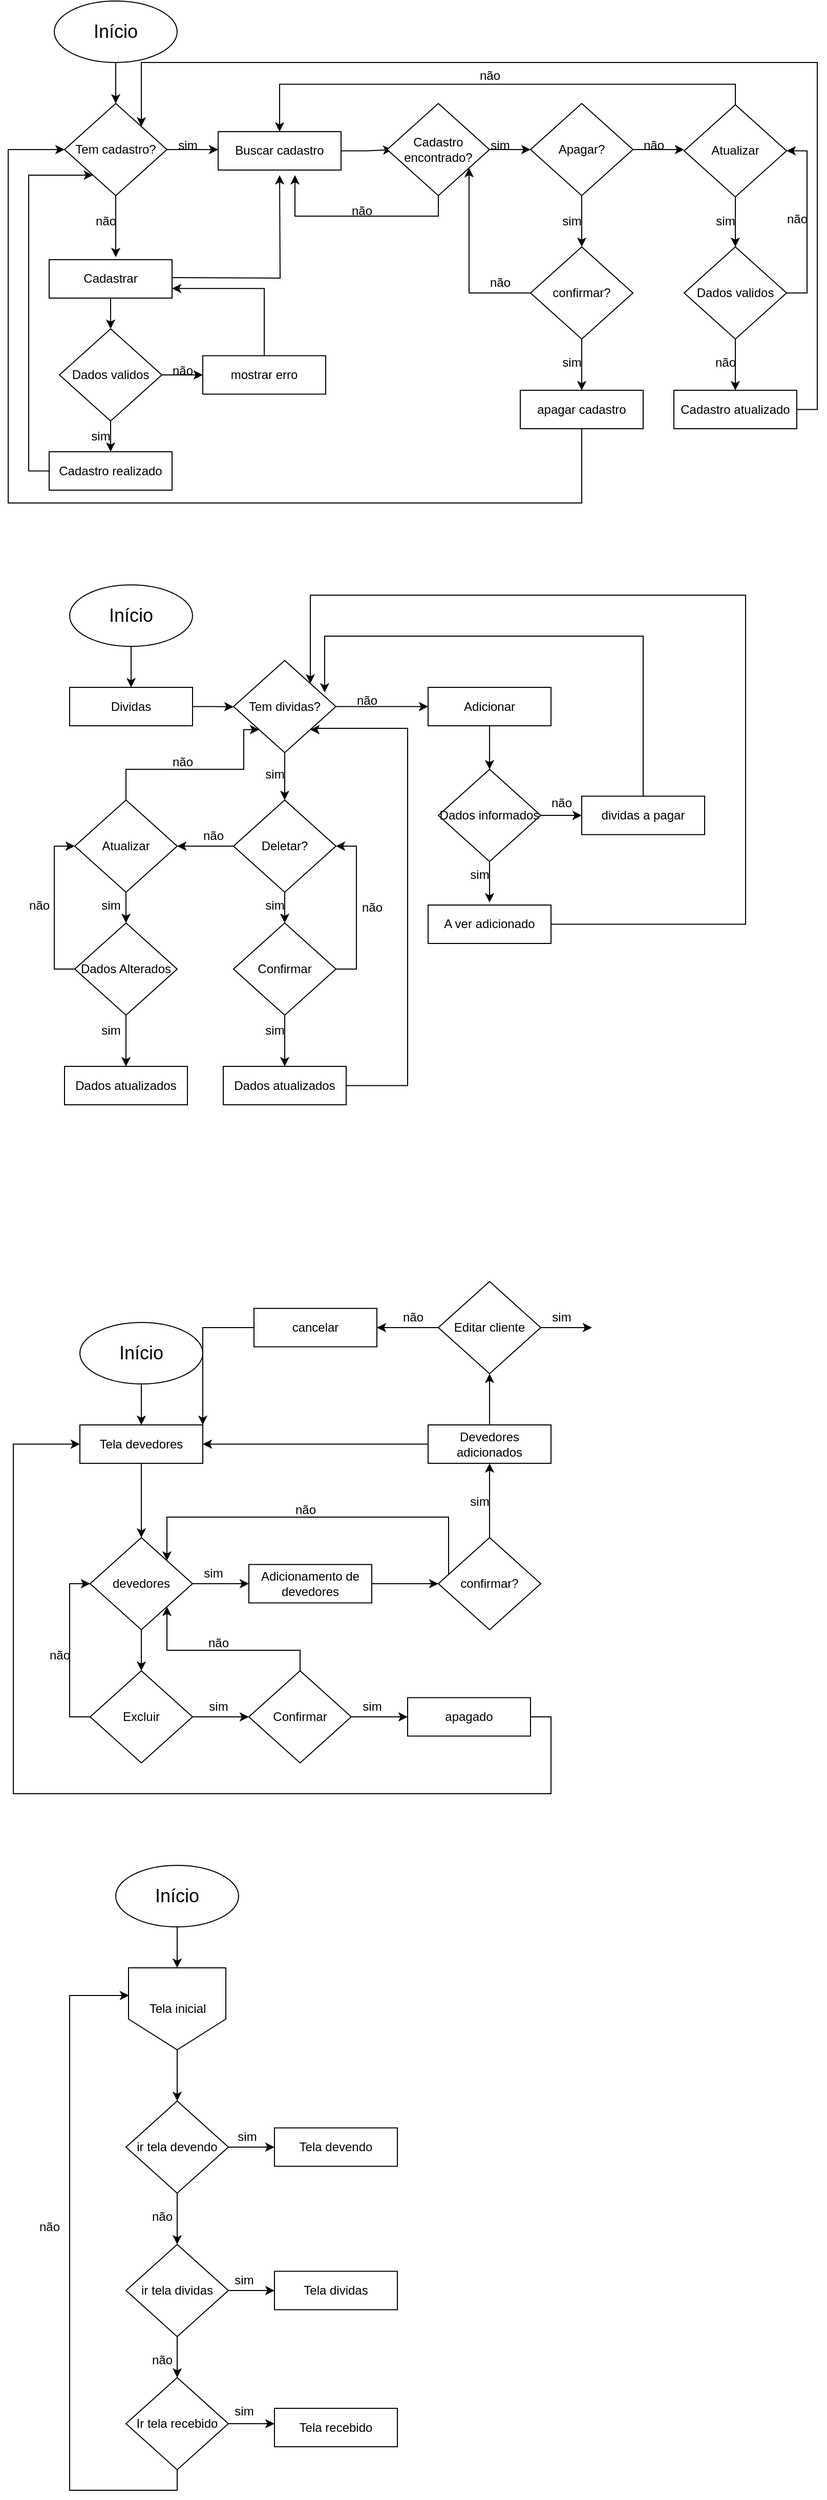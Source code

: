 <mxfile version="24.4.13" type="device">
  <diagram name="Página-1" id="ToC_K7_3noXc_YA-z4Sv">
    <mxGraphModel dx="1195" dy="2990" grid="1" gridSize="10" guides="1" tooltips="1" connect="1" arrows="1" fold="1" page="1" pageScale="1" pageWidth="827" pageHeight="1169" math="0" shadow="0">
      <root>
        <mxCell id="0" />
        <mxCell id="1" parent="0" />
        <mxCell id="1W_7C0z2vJftM5K25s66-6" style="edgeStyle=orthogonalEdgeStyle;rounded=0;orthogonalLoop=1;jettySize=auto;html=1;exitX=0.5;exitY=1;exitDx=0;exitDy=0;" parent="1" source="1W_7C0z2vJftM5K25s66-1" edge="1">
          <mxGeometry relative="1" as="geometry">
            <mxPoint x="115" y="-1920" as="targetPoint" />
          </mxGeometry>
        </mxCell>
        <mxCell id="1W_7C0z2vJftM5K25s66-1" value="&lt;font style=&quot;font-size: 18px;&quot;&gt;Início&lt;/font&gt;" style="ellipse;whiteSpace=wrap;html=1;" parent="1" vertex="1">
          <mxGeometry x="55" y="-2020" width="120" height="60" as="geometry" />
        </mxCell>
        <mxCell id="1W_7C0z2vJftM5K25s66-8" style="edgeStyle=orthogonalEdgeStyle;rounded=0;orthogonalLoop=1;jettySize=auto;html=1;exitX=1;exitY=0.5;exitDx=0;exitDy=0;" parent="1" source="1W_7C0z2vJftM5K25s66-7" edge="1">
          <mxGeometry relative="1" as="geometry">
            <mxPoint x="215" y="-1875" as="targetPoint" />
          </mxGeometry>
        </mxCell>
        <mxCell id="1W_7C0z2vJftM5K25s66-9" style="edgeStyle=orthogonalEdgeStyle;rounded=0;orthogonalLoop=1;jettySize=auto;html=1;exitX=0.5;exitY=1;exitDx=0;exitDy=0;" parent="1" source="1W_7C0z2vJftM5K25s66-7" edge="1">
          <mxGeometry relative="1" as="geometry">
            <mxPoint x="115" y="-1770" as="targetPoint" />
          </mxGeometry>
        </mxCell>
        <mxCell id="1W_7C0z2vJftM5K25s66-7" value="Tem cadastro?" style="rhombus;whiteSpace=wrap;html=1;" parent="1" vertex="1">
          <mxGeometry x="65" y="-1920" width="100" height="90" as="geometry" />
        </mxCell>
        <mxCell id="1W_7C0z2vJftM5K25s66-12" style="edgeStyle=orthogonalEdgeStyle;rounded=0;orthogonalLoop=1;jettySize=auto;html=1;exitX=1;exitY=0.5;exitDx=0;exitDy=0;" parent="1" source="1W_7C0z2vJftM5K25s66-11" edge="1">
          <mxGeometry relative="1" as="geometry">
            <mxPoint x="385" y="-1875" as="targetPoint" />
          </mxGeometry>
        </mxCell>
        <mxCell id="1W_7C0z2vJftM5K25s66-11" value="Buscar cadastro" style="rounded=0;whiteSpace=wrap;html=1;" parent="1" vertex="1">
          <mxGeometry x="215" y="-1892.5" width="120" height="37.5" as="geometry" />
        </mxCell>
        <mxCell id="1W_7C0z2vJftM5K25s66-16" style="edgeStyle=orthogonalEdgeStyle;rounded=0;orthogonalLoop=1;jettySize=auto;html=1;exitX=1;exitY=0.5;exitDx=0;exitDy=0;" parent="1" edge="1">
          <mxGeometry relative="1" as="geometry">
            <mxPoint x="275" y="-1850" as="targetPoint" />
            <mxPoint x="170" y="-1750" as="sourcePoint" />
          </mxGeometry>
        </mxCell>
        <mxCell id="1W_7C0z2vJftM5K25s66-17" value="sim" style="text;html=1;align=center;verticalAlign=middle;resizable=0;points=[];autosize=1;strokeColor=none;fillColor=none;" parent="1" vertex="1">
          <mxGeometry x="165" y="-1893.75" width="40" height="30" as="geometry" />
        </mxCell>
        <mxCell id="1W_7C0z2vJftM5K25s66-18" value="não" style="text;html=1;align=center;verticalAlign=middle;resizable=0;points=[];autosize=1;strokeColor=none;fillColor=none;" parent="1" vertex="1">
          <mxGeometry x="85" y="-1820" width="40" height="30" as="geometry" />
        </mxCell>
        <mxCell id="HozQoFCV4aYm93QGfvJv-4" style="edgeStyle=orthogonalEdgeStyle;rounded=0;orthogonalLoop=1;jettySize=auto;html=1;exitX=0.5;exitY=1;exitDx=0;exitDy=0;" parent="1" source="HozQoFCV4aYm93QGfvJv-2" edge="1">
          <mxGeometry relative="1" as="geometry">
            <mxPoint x="290" y="-1850" as="targetPoint" />
            <Array as="points">
              <mxPoint x="430" y="-1810" />
              <mxPoint x="290" y="-1810" />
            </Array>
          </mxGeometry>
        </mxCell>
        <mxCell id="HozQoFCV4aYm93QGfvJv-6" style="edgeStyle=orthogonalEdgeStyle;rounded=0;orthogonalLoop=1;jettySize=auto;html=1;exitX=1;exitY=0.5;exitDx=0;exitDy=0;" parent="1" source="HozQoFCV4aYm93QGfvJv-2" edge="1">
          <mxGeometry relative="1" as="geometry">
            <mxPoint x="520" y="-1875" as="targetPoint" />
          </mxGeometry>
        </mxCell>
        <mxCell id="HozQoFCV4aYm93QGfvJv-2" value="Cadastro encontrado?" style="rhombus;whiteSpace=wrap;html=1;" parent="1" vertex="1">
          <mxGeometry x="380" y="-1920" width="100" height="90" as="geometry" />
        </mxCell>
        <mxCell id="HozQoFCV4aYm93QGfvJv-5" value="não" style="text;html=1;align=center;verticalAlign=middle;resizable=0;points=[];autosize=1;strokeColor=none;fillColor=none;" parent="1" vertex="1">
          <mxGeometry x="335" y="-1830" width="40" height="30" as="geometry" />
        </mxCell>
        <mxCell id="HozQoFCV4aYm93QGfvJv-7" value="sim" style="text;html=1;align=center;verticalAlign=middle;resizable=0;points=[];autosize=1;strokeColor=none;fillColor=none;" parent="1" vertex="1">
          <mxGeometry x="470" y="-1893.75" width="40" height="30" as="geometry" />
        </mxCell>
        <mxCell id="HozQoFCV4aYm93QGfvJv-9" style="edgeStyle=orthogonalEdgeStyle;rounded=0;orthogonalLoop=1;jettySize=auto;html=1;exitX=0.5;exitY=1;exitDx=0;exitDy=0;" parent="1" source="HozQoFCV4aYm93QGfvJv-8" edge="1">
          <mxGeometry relative="1" as="geometry">
            <mxPoint x="570" y="-1780" as="targetPoint" />
          </mxGeometry>
        </mxCell>
        <mxCell id="HozQoFCV4aYm93QGfvJv-10" style="edgeStyle=orthogonalEdgeStyle;rounded=0;orthogonalLoop=1;jettySize=auto;html=1;exitX=1;exitY=0.5;exitDx=0;exitDy=0;" parent="1" source="HozQoFCV4aYm93QGfvJv-8" edge="1">
          <mxGeometry relative="1" as="geometry">
            <mxPoint x="670" y="-1875" as="targetPoint" />
          </mxGeometry>
        </mxCell>
        <mxCell id="HozQoFCV4aYm93QGfvJv-8" value="Apagar?" style="rhombus;whiteSpace=wrap;html=1;" parent="1" vertex="1">
          <mxGeometry x="520" y="-1920" width="100" height="90" as="geometry" />
        </mxCell>
        <mxCell id="HozQoFCV4aYm93QGfvJv-14" style="edgeStyle=orthogonalEdgeStyle;rounded=0;orthogonalLoop=1;jettySize=auto;html=1;exitX=0.5;exitY=1;exitDx=0;exitDy=0;entryX=0.5;entryY=0;entryDx=0;entryDy=0;" parent="1" source="HozQoFCV4aYm93QGfvJv-11" target="HozQoFCV4aYm93QGfvJv-13" edge="1">
          <mxGeometry relative="1" as="geometry" />
        </mxCell>
        <mxCell id="HozQoFCV4aYm93QGfvJv-18" style="edgeStyle=orthogonalEdgeStyle;rounded=0;orthogonalLoop=1;jettySize=auto;html=1;exitX=0;exitY=0.5;exitDx=0;exitDy=0;" parent="1" source="HozQoFCV4aYm93QGfvJv-11" target="HozQoFCV4aYm93QGfvJv-2" edge="1">
          <mxGeometry relative="1" as="geometry">
            <mxPoint x="470" y="-1820" as="targetPoint" />
            <Array as="points">
              <mxPoint x="460" y="-1735" />
            </Array>
          </mxGeometry>
        </mxCell>
        <mxCell id="HozQoFCV4aYm93QGfvJv-11" value="confirmar?&lt;span style=&quot;color: rgba(0, 0, 0, 0); font-family: monospace; font-size: 0px; text-align: start; text-wrap: nowrap;&quot;&gt;%3CmxGraphModel%3E%3Croot%3E%3CmxCell%20id%3D%220%22%2F%3E%3CmxCell%20id%3D%221%22%20parent%3D%220%22%2F%3E%3CmxCell%20id%3D%222%22%20value%3D%22Apagar%3F%22%20style%3D%22rhombus%3BwhiteSpace%3Dwrap%3Bhtml%3D1%3B%22%20vertex%3D%221%22%20parent%3D%221%22%3E%3CmxGeometry%20x%3D%22520%22%20y%3D%22-1920%22%20width%3D%22100%22%20height%3D%2290%22%20as%3D%22geometry%22%2F%3E%3C%2FmxCell%3E%3C%2Froot%3E%3C%2FmxGraphModel%3E&lt;/span&gt;&lt;span style=&quot;color: rgba(0, 0, 0, 0); font-family: monospace; font-size: 0px; text-align: start; text-wrap: nowrap;&quot;&gt;%3CmxGraphModel%3E%3Croot%3E%3CmxCell%20id%3D%220%22%2F%3E%3CmxCell%20id%3D%221%22%20parent%3D%220%22%2F%3E%3CmxCell%20id%3D%222%22%20value%3D%22Apagar%3F%22%20style%3D%22rhombus%3BwhiteSpace%3Dwrap%3Bhtml%3D1%3B%22%20vertex%3D%221%22%20parent%3D%221%22%3E%3CmxGeometry%20x%3D%22520%22%20y%3D%22-1920%22%20width%3D%22100%22%20height%3D%2290%22%20as%3D%22geometry%22%2F%3E%3C%2FmxCell%3E%3C%2Froot%3E%3C%2FmxGraphModel%3E&lt;/span&gt;" style="rhombus;whiteSpace=wrap;html=1;" parent="1" vertex="1">
          <mxGeometry x="520" y="-1780" width="100" height="90" as="geometry" />
        </mxCell>
        <mxCell id="HozQoFCV4aYm93QGfvJv-20" style="edgeStyle=orthogonalEdgeStyle;rounded=0;orthogonalLoop=1;jettySize=auto;html=1;exitX=0.5;exitY=0;exitDx=0;exitDy=0;entryX=0.5;entryY=0;entryDx=0;entryDy=0;" parent="1" source="HozQoFCV4aYm93QGfvJv-12" target="1W_7C0z2vJftM5K25s66-11" edge="1">
          <mxGeometry relative="1" as="geometry">
            <mxPoint x="260" y="-1960" as="targetPoint" />
          </mxGeometry>
        </mxCell>
        <mxCell id="HozQoFCV4aYm93QGfvJv-22" style="edgeStyle=orthogonalEdgeStyle;rounded=0;orthogonalLoop=1;jettySize=auto;html=1;exitX=0.5;exitY=1;exitDx=0;exitDy=0;" parent="1" source="HozQoFCV4aYm93QGfvJv-12" edge="1">
          <mxGeometry relative="1" as="geometry">
            <mxPoint x="720" y="-1780" as="targetPoint" />
          </mxGeometry>
        </mxCell>
        <mxCell id="HozQoFCV4aYm93QGfvJv-12" value="Atualizar" style="rhombus;whiteSpace=wrap;html=1;" parent="1" vertex="1">
          <mxGeometry x="670" y="-1918.75" width="100" height="90" as="geometry" />
        </mxCell>
        <mxCell id="HozQoFCV4aYm93QGfvJv-48" style="edgeStyle=orthogonalEdgeStyle;rounded=0;orthogonalLoop=1;jettySize=auto;html=1;exitX=0.5;exitY=1;exitDx=0;exitDy=0;entryX=0;entryY=0.5;entryDx=0;entryDy=0;" parent="1" source="HozQoFCV4aYm93QGfvJv-13" target="1W_7C0z2vJftM5K25s66-7" edge="1">
          <mxGeometry relative="1" as="geometry">
            <mxPoint x="50" y="-1880" as="targetPoint" />
            <Array as="points">
              <mxPoint x="570" y="-1530" />
              <mxPoint x="10" y="-1530" />
              <mxPoint x="10" y="-1875" />
            </Array>
          </mxGeometry>
        </mxCell>
        <mxCell id="HozQoFCV4aYm93QGfvJv-13" value="apagar cadastro" style="rounded=0;whiteSpace=wrap;html=1;" parent="1" vertex="1">
          <mxGeometry x="510" y="-1640" width="120" height="37.5" as="geometry" />
        </mxCell>
        <mxCell id="HozQoFCV4aYm93QGfvJv-15" value="sim" style="text;html=1;align=center;verticalAlign=middle;resizable=0;points=[];autosize=1;strokeColor=none;fillColor=none;" parent="1" vertex="1">
          <mxGeometry x="540" y="-1682" width="40" height="30" as="geometry" />
        </mxCell>
        <mxCell id="HozQoFCV4aYm93QGfvJv-16" value="sim" style="text;html=1;align=center;verticalAlign=middle;resizable=0;points=[];autosize=1;strokeColor=none;fillColor=none;" parent="1" vertex="1">
          <mxGeometry x="540" y="-1820" width="40" height="30" as="geometry" />
        </mxCell>
        <mxCell id="HozQoFCV4aYm93QGfvJv-17" value="não" style="text;html=1;align=center;verticalAlign=middle;resizable=0;points=[];autosize=1;strokeColor=none;fillColor=none;" parent="1" vertex="1">
          <mxGeometry x="620" y="-1893.75" width="40" height="30" as="geometry" />
        </mxCell>
        <mxCell id="HozQoFCV4aYm93QGfvJv-19" value="não" style="text;html=1;align=center;verticalAlign=middle;resizable=0;points=[];autosize=1;strokeColor=none;fillColor=none;" parent="1" vertex="1">
          <mxGeometry x="470" y="-1760" width="40" height="30" as="geometry" />
        </mxCell>
        <mxCell id="HozQoFCV4aYm93QGfvJv-21" value="não" style="text;html=1;align=center;verticalAlign=middle;resizable=0;points=[];autosize=1;strokeColor=none;fillColor=none;" parent="1" vertex="1">
          <mxGeometry x="460" y="-1962" width="40" height="30" as="geometry" />
        </mxCell>
        <mxCell id="HozQoFCV4aYm93QGfvJv-25" style="edgeStyle=orthogonalEdgeStyle;rounded=0;orthogonalLoop=1;jettySize=auto;html=1;exitX=1;exitY=0.5;exitDx=0;exitDy=0;entryX=1;entryY=0.5;entryDx=0;entryDy=0;" parent="1" source="HozQoFCV4aYm93QGfvJv-23" target="HozQoFCV4aYm93QGfvJv-12" edge="1">
          <mxGeometry relative="1" as="geometry" />
        </mxCell>
        <mxCell id="HozQoFCV4aYm93QGfvJv-28" style="edgeStyle=orthogonalEdgeStyle;rounded=0;orthogonalLoop=1;jettySize=auto;html=1;exitX=0.5;exitY=1;exitDx=0;exitDy=0;entryX=0.5;entryY=0;entryDx=0;entryDy=0;" parent="1" source="HozQoFCV4aYm93QGfvJv-23" target="HozQoFCV4aYm93QGfvJv-27" edge="1">
          <mxGeometry relative="1" as="geometry" />
        </mxCell>
        <mxCell id="HozQoFCV4aYm93QGfvJv-23" value="Dados validos" style="rhombus;whiteSpace=wrap;html=1;" parent="1" vertex="1">
          <mxGeometry x="670" y="-1780" width="100" height="90" as="geometry" />
        </mxCell>
        <mxCell id="HozQoFCV4aYm93QGfvJv-24" value="sim" style="text;html=1;align=center;verticalAlign=middle;resizable=0;points=[];autosize=1;strokeColor=none;fillColor=none;" parent="1" vertex="1">
          <mxGeometry x="690" y="-1820" width="40" height="30" as="geometry" />
        </mxCell>
        <mxCell id="HozQoFCV4aYm93QGfvJv-26" value="não" style="text;html=1;align=center;verticalAlign=middle;resizable=0;points=[];autosize=1;strokeColor=none;fillColor=none;" parent="1" vertex="1">
          <mxGeometry x="760" y="-1822" width="40" height="30" as="geometry" />
        </mxCell>
        <mxCell id="HozQoFCV4aYm93QGfvJv-49" style="edgeStyle=orthogonalEdgeStyle;rounded=0;orthogonalLoop=1;jettySize=auto;html=1;exitX=1;exitY=0.5;exitDx=0;exitDy=0;entryX=1;entryY=0;entryDx=0;entryDy=0;" parent="1" source="HozQoFCV4aYm93QGfvJv-27" target="1W_7C0z2vJftM5K25s66-7" edge="1">
          <mxGeometry relative="1" as="geometry">
            <Array as="points">
              <mxPoint x="800" y="-1621" />
              <mxPoint x="800" y="-1960" />
              <mxPoint x="140" y="-1960" />
            </Array>
          </mxGeometry>
        </mxCell>
        <mxCell id="HozQoFCV4aYm93QGfvJv-27" value="Cadastro atualizado" style="rounded=0;whiteSpace=wrap;html=1;" parent="1" vertex="1">
          <mxGeometry x="660" y="-1640" width="120" height="37.5" as="geometry" />
        </mxCell>
        <mxCell id="HozQoFCV4aYm93QGfvJv-29" value="não" style="text;html=1;align=center;verticalAlign=middle;resizable=0;points=[];autosize=1;strokeColor=none;fillColor=none;" parent="1" vertex="1">
          <mxGeometry x="690" y="-1682" width="40" height="30" as="geometry" />
        </mxCell>
        <mxCell id="HozQoFCV4aYm93QGfvJv-36" style="edgeStyle=orthogonalEdgeStyle;rounded=0;orthogonalLoop=1;jettySize=auto;html=1;exitX=0.5;exitY=1;exitDx=0;exitDy=0;entryX=0.5;entryY=0;entryDx=0;entryDy=0;" parent="1" source="HozQoFCV4aYm93QGfvJv-32" target="HozQoFCV4aYm93QGfvJv-34" edge="1">
          <mxGeometry relative="1" as="geometry" />
        </mxCell>
        <mxCell id="HozQoFCV4aYm93QGfvJv-32" value="Cadastrar" style="rounded=0;whiteSpace=wrap;html=1;" parent="1" vertex="1">
          <mxGeometry x="50" y="-1767.5" width="120" height="37.5" as="geometry" />
        </mxCell>
        <mxCell id="HozQoFCV4aYm93QGfvJv-37" style="edgeStyle=orthogonalEdgeStyle;rounded=0;orthogonalLoop=1;jettySize=auto;html=1;exitX=1;exitY=0.5;exitDx=0;exitDy=0;" parent="1" source="HozQoFCV4aYm93QGfvJv-34" edge="1">
          <mxGeometry relative="1" as="geometry">
            <mxPoint x="200" y="-1655" as="targetPoint" />
          </mxGeometry>
        </mxCell>
        <mxCell id="HozQoFCV4aYm93QGfvJv-38" style="edgeStyle=orthogonalEdgeStyle;rounded=0;orthogonalLoop=1;jettySize=auto;html=1;exitX=0.5;exitY=1;exitDx=0;exitDy=0;" parent="1" source="HozQoFCV4aYm93QGfvJv-34" edge="1">
          <mxGeometry relative="1" as="geometry">
            <mxPoint x="110" y="-1580" as="targetPoint" />
          </mxGeometry>
        </mxCell>
        <mxCell id="HozQoFCV4aYm93QGfvJv-34" value="Dados validos" style="rhombus;whiteSpace=wrap;html=1;" parent="1" vertex="1">
          <mxGeometry x="60" y="-1700" width="100" height="90" as="geometry" />
        </mxCell>
        <mxCell id="HozQoFCV4aYm93QGfvJv-44" style="edgeStyle=orthogonalEdgeStyle;rounded=0;orthogonalLoop=1;jettySize=auto;html=1;exitX=0.5;exitY=0;exitDx=0;exitDy=0;entryX=1;entryY=0.75;entryDx=0;entryDy=0;" parent="1" source="HozQoFCV4aYm93QGfvJv-39" target="HozQoFCV4aYm93QGfvJv-32" edge="1">
          <mxGeometry relative="1" as="geometry" />
        </mxCell>
        <mxCell id="HozQoFCV4aYm93QGfvJv-39" value="mostrar erro" style="rounded=0;whiteSpace=wrap;html=1;" parent="1" vertex="1">
          <mxGeometry x="200" y="-1673.75" width="120" height="37.5" as="geometry" />
        </mxCell>
        <mxCell id="HozQoFCV4aYm93QGfvJv-46" style="edgeStyle=orthogonalEdgeStyle;rounded=0;orthogonalLoop=1;jettySize=auto;html=1;exitX=0;exitY=0.5;exitDx=0;exitDy=0;" parent="1" source="HozQoFCV4aYm93QGfvJv-40" target="1W_7C0z2vJftM5K25s66-7" edge="1">
          <mxGeometry relative="1" as="geometry">
            <mxPoint x="30" y="-1850" as="targetPoint" />
            <Array as="points">
              <mxPoint x="30" y="-1561" />
              <mxPoint x="30" y="-1850" />
            </Array>
          </mxGeometry>
        </mxCell>
        <mxCell id="HozQoFCV4aYm93QGfvJv-40" value="Cadastro realizado" style="rounded=0;whiteSpace=wrap;html=1;" parent="1" vertex="1">
          <mxGeometry x="50" y="-1580" width="120" height="37.5" as="geometry" />
        </mxCell>
        <mxCell id="HozQoFCV4aYm93QGfvJv-41" value="não" style="text;html=1;align=center;verticalAlign=middle;resizable=0;points=[];autosize=1;strokeColor=none;fillColor=none;" parent="1" vertex="1">
          <mxGeometry x="160" y="-1673.75" width="40" height="30" as="geometry" />
        </mxCell>
        <mxCell id="HozQoFCV4aYm93QGfvJv-42" value="sim" style="text;html=1;align=center;verticalAlign=middle;resizable=0;points=[];autosize=1;strokeColor=none;fillColor=none;" parent="1" vertex="1">
          <mxGeometry x="80" y="-1610" width="40" height="30" as="geometry" />
        </mxCell>
        <mxCell id="HozQoFCV4aYm93QGfvJv-61" style="edgeStyle=orthogonalEdgeStyle;rounded=0;orthogonalLoop=1;jettySize=auto;html=1;exitX=0.5;exitY=1;exitDx=0;exitDy=0;entryX=0.5;entryY=0;entryDx=0;entryDy=0;" parent="1" source="HozQoFCV4aYm93QGfvJv-51" edge="1">
          <mxGeometry relative="1" as="geometry">
            <mxPoint x="130" y="-1350" as="targetPoint" />
          </mxGeometry>
        </mxCell>
        <mxCell id="HozQoFCV4aYm93QGfvJv-51" value="&lt;font style=&quot;font-size: 18px;&quot;&gt;Início&lt;/font&gt;" style="ellipse;whiteSpace=wrap;html=1;" parent="1" vertex="1">
          <mxGeometry x="70" y="-1450" width="120" height="60" as="geometry" />
        </mxCell>
        <mxCell id="HozQoFCV4aYm93QGfvJv-65" style="edgeStyle=orthogonalEdgeStyle;rounded=0;orthogonalLoop=1;jettySize=auto;html=1;exitX=1;exitY=0.5;exitDx=0;exitDy=0;entryX=0;entryY=0.5;entryDx=0;entryDy=0;" parent="1" source="HozQoFCV4aYm93QGfvJv-54" target="HozQoFCV4aYm93QGfvJv-66" edge="1">
          <mxGeometry relative="1" as="geometry">
            <mxPoint x="370" y="-1331" as="targetPoint" />
          </mxGeometry>
        </mxCell>
        <mxCell id="HozQoFCV4aYm93QGfvJv-73" style="edgeStyle=orthogonalEdgeStyle;rounded=0;orthogonalLoop=1;jettySize=auto;html=1;exitX=0.5;exitY=1;exitDx=0;exitDy=0;entryX=0.5;entryY=0;entryDx=0;entryDy=0;" parent="1" source="HozQoFCV4aYm93QGfvJv-54" target="HozQoFCV4aYm93QGfvJv-55" edge="1">
          <mxGeometry relative="1" as="geometry">
            <mxPoint x="280" y="-1250" as="targetPoint" />
          </mxGeometry>
        </mxCell>
        <mxCell id="HozQoFCV4aYm93QGfvJv-54" value="Tem dividas?&lt;span style=&quot;color: rgba(0, 0, 0, 0); font-family: monospace; font-size: 0px; text-align: start; text-wrap: nowrap;&quot;&gt;%3CmxGraphModel%3E%3Croot%3E%3CmxCell%20id%3D%220%22%2F%3E%3CmxCell%20id%3D%221%22%20parent%3D%220%22%2F%3E%3CmxCell%20id%3D%222%22%20value%3D%22vai%20adicionar%26lt%3Bdiv%26gt%3Bvalores%3F%26lt%3B%2Fdiv%26gt%3B%22%20style%3D%22rhombus%3BwhiteSpace%3Dwrap%3Bhtml%3D1%3B%22%20vertex%3D%221%22%20parent%3D%221%22%3E%3CmxGeometry%20x%3D%22630%22%20y%3D%22-1210%22%20width%3D%22100%22%20height%3D%2290%22%20as%3D%22geometry%22%2F%3E%3C%2FmxCell%3E%3C%2Froot%3E%3C%2FmxGraphModel%3E&lt;/span&gt;" style="rhombus;whiteSpace=wrap;html=1;" parent="1" vertex="1">
          <mxGeometry x="230" y="-1376.25" width="100" height="90" as="geometry" />
        </mxCell>
        <mxCell id="HozQoFCV4aYm93QGfvJv-75" style="edgeStyle=orthogonalEdgeStyle;rounded=0;orthogonalLoop=1;jettySize=auto;html=1;exitX=0.5;exitY=1;exitDx=0;exitDy=0;entryX=0.5;entryY=0;entryDx=0;entryDy=0;entryPerimeter=0;" parent="1" source="HozQoFCV4aYm93QGfvJv-55" target="HozQoFCV4aYm93QGfvJv-58" edge="1">
          <mxGeometry relative="1" as="geometry">
            <mxPoint x="280" y="-1130" as="targetPoint" />
            <Array as="points" />
          </mxGeometry>
        </mxCell>
        <mxCell id="HozQoFCV4aYm93QGfvJv-87" style="edgeStyle=orthogonalEdgeStyle;rounded=0;orthogonalLoop=1;jettySize=auto;html=1;exitX=0;exitY=0.5;exitDx=0;exitDy=0;entryX=1;entryY=0.5;entryDx=0;entryDy=0;" parent="1" source="HozQoFCV4aYm93QGfvJv-55" target="HozQoFCV4aYm93QGfvJv-59" edge="1">
          <mxGeometry relative="1" as="geometry" />
        </mxCell>
        <mxCell id="HozQoFCV4aYm93QGfvJv-55" value="Deletar?" style="rhombus;whiteSpace=wrap;html=1;" parent="1" vertex="1">
          <mxGeometry x="230" y="-1240" width="100" height="90" as="geometry" />
        </mxCell>
        <mxCell id="HozQoFCV4aYm93QGfvJv-79" style="edgeStyle=orthogonalEdgeStyle;rounded=0;orthogonalLoop=1;jettySize=auto;html=1;exitX=0.5;exitY=1;exitDx=0;exitDy=0;entryX=0.5;entryY=0;entryDx=0;entryDy=0;" parent="1" source="HozQoFCV4aYm93QGfvJv-56" target="HozQoFCV4aYm93QGfvJv-78" edge="1">
          <mxGeometry relative="1" as="geometry" />
        </mxCell>
        <mxCell id="HozQoFCV4aYm93QGfvJv-83" style="edgeStyle=orthogonalEdgeStyle;rounded=0;orthogonalLoop=1;jettySize=auto;html=1;exitX=0;exitY=0.5;exitDx=0;exitDy=0;entryX=0;entryY=0.5;entryDx=0;entryDy=0;" parent="1" source="HozQoFCV4aYm93QGfvJv-56" target="HozQoFCV4aYm93QGfvJv-59" edge="1">
          <mxGeometry relative="1" as="geometry" />
        </mxCell>
        <mxCell id="HozQoFCV4aYm93QGfvJv-56" value="Dados Alterados" style="rhombus;whiteSpace=wrap;html=1;" parent="1" vertex="1">
          <mxGeometry x="75" y="-1120" width="100" height="90" as="geometry" />
        </mxCell>
        <mxCell id="HozQoFCV4aYm93QGfvJv-70" style="edgeStyle=orthogonalEdgeStyle;rounded=0;orthogonalLoop=1;jettySize=auto;html=1;exitX=0.5;exitY=1;exitDx=0;exitDy=0;" parent="1" source="HozQoFCV4aYm93QGfvJv-57" edge="1">
          <mxGeometry relative="1" as="geometry">
            <mxPoint x="480" y="-1140" as="targetPoint" />
          </mxGeometry>
        </mxCell>
        <mxCell id="HozQoFCV4aYm93QGfvJv-71" style="edgeStyle=orthogonalEdgeStyle;rounded=0;orthogonalLoop=1;jettySize=auto;html=1;exitX=1;exitY=0.5;exitDx=0;exitDy=0;entryX=0;entryY=0.5;entryDx=0;entryDy=0;" parent="1" source="HozQoFCV4aYm93QGfvJv-57" target="HozQoFCV4aYm93QGfvJv-68" edge="1">
          <mxGeometry relative="1" as="geometry" />
        </mxCell>
        <mxCell id="HozQoFCV4aYm93QGfvJv-57" value="Dados informados" style="rhombus;whiteSpace=wrap;html=1;" parent="1" vertex="1">
          <mxGeometry x="430" y="-1270" width="100" height="90" as="geometry" />
        </mxCell>
        <mxCell id="HozQoFCV4aYm93QGfvJv-91" style="edgeStyle=orthogonalEdgeStyle;rounded=0;orthogonalLoop=1;jettySize=auto;html=1;exitX=0.5;exitY=1;exitDx=0;exitDy=0;entryX=0.5;entryY=0;entryDx=0;entryDy=0;" parent="1" source="HozQoFCV4aYm93QGfvJv-58" target="HozQoFCV4aYm93QGfvJv-90" edge="1">
          <mxGeometry relative="1" as="geometry" />
        </mxCell>
        <mxCell id="HozQoFCV4aYm93QGfvJv-94" style="edgeStyle=orthogonalEdgeStyle;rounded=0;orthogonalLoop=1;jettySize=auto;html=1;exitX=1;exitY=0.5;exitDx=0;exitDy=0;entryX=1;entryY=0.5;entryDx=0;entryDy=0;" parent="1" source="HozQoFCV4aYm93QGfvJv-58" target="HozQoFCV4aYm93QGfvJv-55" edge="1">
          <mxGeometry relative="1" as="geometry" />
        </mxCell>
        <mxCell id="HozQoFCV4aYm93QGfvJv-58" value="Confirmar" style="rhombus;whiteSpace=wrap;html=1;" parent="1" vertex="1">
          <mxGeometry x="230" y="-1120" width="100" height="90" as="geometry" />
        </mxCell>
        <mxCell id="HozQoFCV4aYm93QGfvJv-72" style="edgeStyle=orthogonalEdgeStyle;rounded=0;orthogonalLoop=1;jettySize=auto;html=1;exitX=0.5;exitY=0;exitDx=0;exitDy=0;entryX=0;entryY=1;entryDx=0;entryDy=0;" parent="1" source="HozQoFCV4aYm93QGfvJv-59" target="HozQoFCV4aYm93QGfvJv-54" edge="1">
          <mxGeometry relative="1" as="geometry">
            <mxPoint x="210" y="-1280" as="targetPoint" />
            <Array as="points">
              <mxPoint x="125" y="-1270" />
              <mxPoint x="240" y="-1270" />
              <mxPoint x="240" y="-1309" />
            </Array>
          </mxGeometry>
        </mxCell>
        <mxCell id="HozQoFCV4aYm93QGfvJv-77" style="edgeStyle=orthogonalEdgeStyle;rounded=0;orthogonalLoop=1;jettySize=auto;html=1;exitX=0.5;exitY=1;exitDx=0;exitDy=0;entryX=0.5;entryY=0;entryDx=0;entryDy=0;" parent="1" source="HozQoFCV4aYm93QGfvJv-59" target="HozQoFCV4aYm93QGfvJv-56" edge="1">
          <mxGeometry relative="1" as="geometry" />
        </mxCell>
        <mxCell id="HozQoFCV4aYm93QGfvJv-59" value="Atualizar" style="rhombus;whiteSpace=wrap;html=1;" parent="1" vertex="1">
          <mxGeometry x="75" y="-1240" width="100" height="90" as="geometry" />
        </mxCell>
        <mxCell id="HozQoFCV4aYm93QGfvJv-64" style="edgeStyle=orthogonalEdgeStyle;rounded=0;orthogonalLoop=1;jettySize=auto;html=1;exitX=1;exitY=0.5;exitDx=0;exitDy=0;" parent="1" source="HozQoFCV4aYm93QGfvJv-63" edge="1">
          <mxGeometry relative="1" as="geometry">
            <mxPoint x="230" y="-1331" as="targetPoint" />
          </mxGeometry>
        </mxCell>
        <mxCell id="HozQoFCV4aYm93QGfvJv-63" value="Dividas" style="rounded=0;whiteSpace=wrap;html=1;" parent="1" vertex="1">
          <mxGeometry x="70" y="-1350" width="120" height="37.5" as="geometry" />
        </mxCell>
        <mxCell id="HozQoFCV4aYm93QGfvJv-67" style="edgeStyle=orthogonalEdgeStyle;rounded=0;orthogonalLoop=1;jettySize=auto;html=1;exitX=0.5;exitY=1;exitDx=0;exitDy=0;entryX=0.5;entryY=0;entryDx=0;entryDy=0;" parent="1" source="HozQoFCV4aYm93QGfvJv-66" target="HozQoFCV4aYm93QGfvJv-57" edge="1">
          <mxGeometry relative="1" as="geometry" />
        </mxCell>
        <mxCell id="HozQoFCV4aYm93QGfvJv-66" value="Adicionar" style="rounded=0;whiteSpace=wrap;html=1;" parent="1" vertex="1">
          <mxGeometry x="420" y="-1350" width="120" height="37.5" as="geometry" />
        </mxCell>
        <mxCell id="HozQoFCV4aYm93QGfvJv-68" value="dividas a pagar" style="rounded=0;whiteSpace=wrap;html=1;" parent="1" vertex="1">
          <mxGeometry x="570" y="-1243.75" width="120" height="37.5" as="geometry" />
        </mxCell>
        <mxCell id="HozQoFCV4aYm93QGfvJv-100" style="edgeStyle=orthogonalEdgeStyle;rounded=0;orthogonalLoop=1;jettySize=auto;html=1;exitX=1;exitY=0.5;exitDx=0;exitDy=0;entryX=1;entryY=0;entryDx=0;entryDy=0;" parent="1" source="HozQoFCV4aYm93QGfvJv-69" target="HozQoFCV4aYm93QGfvJv-54" edge="1">
          <mxGeometry relative="1" as="geometry">
            <Array as="points">
              <mxPoint x="730" y="-1119" />
              <mxPoint x="730" y="-1440" />
              <mxPoint x="305" y="-1440" />
            </Array>
          </mxGeometry>
        </mxCell>
        <mxCell id="HozQoFCV4aYm93QGfvJv-69" value="A ver adicionado" style="rounded=0;whiteSpace=wrap;html=1;" parent="1" vertex="1">
          <mxGeometry x="420" y="-1137.5" width="120" height="37.5" as="geometry" />
        </mxCell>
        <mxCell id="HozQoFCV4aYm93QGfvJv-74" value="sim" style="text;html=1;align=center;verticalAlign=middle;resizable=0;points=[];autosize=1;strokeColor=none;fillColor=none;" parent="1" vertex="1">
          <mxGeometry x="250" y="-1280" width="40" height="30" as="geometry" />
        </mxCell>
        <mxCell id="HozQoFCV4aYm93QGfvJv-78" value="Dados atualizados" style="rounded=0;whiteSpace=wrap;html=1;" parent="1" vertex="1">
          <mxGeometry x="65" y="-980" width="120" height="37.5" as="geometry" />
        </mxCell>
        <mxCell id="HozQoFCV4aYm93QGfvJv-80" value="sim" style="text;html=1;align=center;verticalAlign=middle;resizable=0;points=[];autosize=1;strokeColor=none;fillColor=none;" parent="1" vertex="1">
          <mxGeometry x="90" y="-1030" width="40" height="30" as="geometry" />
        </mxCell>
        <mxCell id="HozQoFCV4aYm93QGfvJv-82" value="sim" style="text;html=1;align=center;verticalAlign=middle;resizable=0;points=[];autosize=1;strokeColor=none;fillColor=none;" parent="1" vertex="1">
          <mxGeometry x="90" y="-1152" width="40" height="30" as="geometry" />
        </mxCell>
        <mxCell id="HozQoFCV4aYm93QGfvJv-84" value="não" style="text;html=1;align=center;verticalAlign=middle;resizable=0;points=[];autosize=1;strokeColor=none;fillColor=none;" parent="1" vertex="1">
          <mxGeometry x="20" y="-1152" width="40" height="30" as="geometry" />
        </mxCell>
        <mxCell id="HozQoFCV4aYm93QGfvJv-86" value="não" style="text;html=1;align=center;verticalAlign=middle;resizable=0;points=[];autosize=1;strokeColor=none;fillColor=none;" parent="1" vertex="1">
          <mxGeometry x="160" y="-1292" width="40" height="30" as="geometry" />
        </mxCell>
        <mxCell id="HozQoFCV4aYm93QGfvJv-88" value="não" style="text;html=1;align=center;verticalAlign=middle;resizable=0;points=[];autosize=1;strokeColor=none;fillColor=none;" parent="1" vertex="1">
          <mxGeometry x="190" y="-1220" width="40" height="30" as="geometry" />
        </mxCell>
        <mxCell id="HozQoFCV4aYm93QGfvJv-89" value="sim" style="text;html=1;align=center;verticalAlign=middle;resizable=0;points=[];autosize=1;strokeColor=none;fillColor=none;" parent="1" vertex="1">
          <mxGeometry x="250" y="-1152" width="40" height="30" as="geometry" />
        </mxCell>
        <mxCell id="HozQoFCV4aYm93QGfvJv-96" style="edgeStyle=orthogonalEdgeStyle;rounded=0;orthogonalLoop=1;jettySize=auto;html=1;exitX=1;exitY=0.5;exitDx=0;exitDy=0;entryX=1;entryY=1;entryDx=0;entryDy=0;" parent="1" source="HozQoFCV4aYm93QGfvJv-90" target="HozQoFCV4aYm93QGfvJv-54" edge="1">
          <mxGeometry relative="1" as="geometry">
            <Array as="points">
              <mxPoint x="400" y="-961" />
              <mxPoint x="400" y="-1310" />
              <mxPoint x="310" y="-1310" />
              <mxPoint x="310" y="-1309" />
            </Array>
          </mxGeometry>
        </mxCell>
        <mxCell id="HozQoFCV4aYm93QGfvJv-90" value="Dados atualizados" style="rounded=0;whiteSpace=wrap;html=1;" parent="1" vertex="1">
          <mxGeometry x="220" y="-980" width="120" height="37.5" as="geometry" />
        </mxCell>
        <mxCell id="HozQoFCV4aYm93QGfvJv-92" value="sim" style="text;html=1;align=center;verticalAlign=middle;resizable=0;points=[];autosize=1;strokeColor=none;fillColor=none;" parent="1" vertex="1">
          <mxGeometry x="250" y="-1030" width="40" height="30" as="geometry" />
        </mxCell>
        <mxCell id="HozQoFCV4aYm93QGfvJv-95" value="não" style="text;html=1;align=center;verticalAlign=middle;resizable=0;points=[];autosize=1;strokeColor=none;fillColor=none;" parent="1" vertex="1">
          <mxGeometry x="345" y="-1150" width="40" height="30" as="geometry" />
        </mxCell>
        <mxCell id="HozQoFCV4aYm93QGfvJv-98" value="sim" style="text;html=1;align=center;verticalAlign=middle;resizable=0;points=[];autosize=1;strokeColor=none;fillColor=none;" parent="1" vertex="1">
          <mxGeometry x="450" y="-1182" width="40" height="30" as="geometry" />
        </mxCell>
        <mxCell id="HozQoFCV4aYm93QGfvJv-99" value="não" style="text;html=1;align=center;verticalAlign=middle;resizable=0;points=[];autosize=1;strokeColor=none;fillColor=none;" parent="1" vertex="1">
          <mxGeometry x="530" y="-1252" width="40" height="30" as="geometry" />
        </mxCell>
        <mxCell id="HozQoFCV4aYm93QGfvJv-101" style="edgeStyle=orthogonalEdgeStyle;rounded=0;orthogonalLoop=1;jettySize=auto;html=1;exitX=0.5;exitY=0;exitDx=0;exitDy=0;entryX=0.89;entryY=0.347;entryDx=0;entryDy=0;entryPerimeter=0;" parent="1" source="HozQoFCV4aYm93QGfvJv-68" target="HozQoFCV4aYm93QGfvJv-54" edge="1">
          <mxGeometry relative="1" as="geometry">
            <Array as="points">
              <mxPoint x="630" y="-1400" />
              <mxPoint x="319" y="-1400" />
            </Array>
          </mxGeometry>
        </mxCell>
        <mxCell id="HozQoFCV4aYm93QGfvJv-102" value="não" style="text;html=1;align=center;verticalAlign=middle;resizable=0;points=[];autosize=1;strokeColor=none;fillColor=none;" parent="1" vertex="1">
          <mxGeometry x="340" y="-1352" width="40" height="30" as="geometry" />
        </mxCell>
        <mxCell id="254CdkBJ6YfbqlbC10iw-4" style="edgeStyle=orthogonalEdgeStyle;rounded=0;orthogonalLoop=1;jettySize=auto;html=1;exitX=0.5;exitY=1;exitDx=0;exitDy=0;entryX=0.5;entryY=0;entryDx=0;entryDy=0;" parent="1" source="254CdkBJ6YfbqlbC10iw-1" target="254CdkBJ6YfbqlbC10iw-2" edge="1">
          <mxGeometry relative="1" as="geometry" />
        </mxCell>
        <mxCell id="254CdkBJ6YfbqlbC10iw-1" value="&lt;font style=&quot;font-size: 18px;&quot;&gt;Início&lt;/font&gt;" style="ellipse;whiteSpace=wrap;html=1;" parent="1" vertex="1">
          <mxGeometry x="80" y="-730" width="120" height="60" as="geometry" />
        </mxCell>
        <mxCell id="254CdkBJ6YfbqlbC10iw-5" style="edgeStyle=orthogonalEdgeStyle;rounded=0;orthogonalLoop=1;jettySize=auto;html=1;exitX=0.5;exitY=1;exitDx=0;exitDy=0;" parent="1" source="254CdkBJ6YfbqlbC10iw-2" edge="1">
          <mxGeometry relative="1" as="geometry">
            <mxPoint x="140" y="-520" as="targetPoint" />
          </mxGeometry>
        </mxCell>
        <mxCell id="254CdkBJ6YfbqlbC10iw-2" value="Tela devedores" style="rounded=0;whiteSpace=wrap;html=1;" parent="1" vertex="1">
          <mxGeometry x="80" y="-630" width="120" height="37.5" as="geometry" />
        </mxCell>
        <mxCell id="254CdkBJ6YfbqlbC10iw-10" style="edgeStyle=orthogonalEdgeStyle;rounded=0;orthogonalLoop=1;jettySize=auto;html=1;exitX=0.5;exitY=1;exitDx=0;exitDy=0;" parent="1" source="254CdkBJ6YfbqlbC10iw-6" edge="1">
          <mxGeometry relative="1" as="geometry">
            <mxPoint x="140" y="-390" as="targetPoint" />
          </mxGeometry>
        </mxCell>
        <mxCell id="254CdkBJ6YfbqlbC10iw-25" style="edgeStyle=orthogonalEdgeStyle;rounded=0;orthogonalLoop=1;jettySize=auto;html=1;exitX=1;exitY=0.5;exitDx=0;exitDy=0;" parent="1" source="254CdkBJ6YfbqlbC10iw-6" edge="1">
          <mxGeometry relative="1" as="geometry">
            <mxPoint x="245" y="-475" as="targetPoint" />
          </mxGeometry>
        </mxCell>
        <mxCell id="254CdkBJ6YfbqlbC10iw-6" value="devedores" style="rhombus;whiteSpace=wrap;html=1;" parent="1" vertex="1">
          <mxGeometry x="90" y="-520" width="100" height="90" as="geometry" />
        </mxCell>
        <mxCell id="254CdkBJ6YfbqlbC10iw-9" value="não" style="text;html=1;align=center;verticalAlign=middle;resizable=0;points=[];autosize=1;strokeColor=none;fillColor=none;" parent="1" vertex="1">
          <mxGeometry x="40" y="-420" width="40" height="30" as="geometry" />
        </mxCell>
        <mxCell id="254CdkBJ6YfbqlbC10iw-12" style="edgeStyle=orthogonalEdgeStyle;rounded=0;orthogonalLoop=1;jettySize=auto;html=1;exitX=1;exitY=0.5;exitDx=0;exitDy=0;" parent="1" source="254CdkBJ6YfbqlbC10iw-11" edge="1">
          <mxGeometry relative="1" as="geometry">
            <mxPoint x="245" y="-345" as="targetPoint" />
          </mxGeometry>
        </mxCell>
        <mxCell id="254CdkBJ6YfbqlbC10iw-20" style="edgeStyle=orthogonalEdgeStyle;rounded=0;orthogonalLoop=1;jettySize=auto;html=1;exitX=0;exitY=0.5;exitDx=0;exitDy=0;entryX=0;entryY=0.5;entryDx=0;entryDy=0;" parent="1" source="254CdkBJ6YfbqlbC10iw-11" target="254CdkBJ6YfbqlbC10iw-6" edge="1">
          <mxGeometry relative="1" as="geometry" />
        </mxCell>
        <mxCell id="254CdkBJ6YfbqlbC10iw-11" value="Excluir" style="rhombus;whiteSpace=wrap;html=1;" parent="1" vertex="1">
          <mxGeometry x="90" y="-390" width="100" height="90" as="geometry" />
        </mxCell>
        <mxCell id="254CdkBJ6YfbqlbC10iw-32" style="edgeStyle=orthogonalEdgeStyle;rounded=0;orthogonalLoop=1;jettySize=auto;html=1;exitX=0.5;exitY=0;exitDx=0;exitDy=0;entryX=0.5;entryY=1;entryDx=0;entryDy=0;" parent="1" source="254CdkBJ6YfbqlbC10iw-13" edge="1" target="254CdkBJ6YfbqlbC10iw-33">
          <mxGeometry relative="1" as="geometry">
            <mxPoint x="480" y="-580" as="targetPoint" />
          </mxGeometry>
        </mxCell>
        <mxCell id="254CdkBJ6YfbqlbC10iw-36" style="edgeStyle=orthogonalEdgeStyle;rounded=0;orthogonalLoop=1;jettySize=auto;html=1;exitX=0;exitY=0.5;exitDx=0;exitDy=0;entryX=1;entryY=0;entryDx=0;entryDy=0;" parent="1" source="254CdkBJ6YfbqlbC10iw-13" target="254CdkBJ6YfbqlbC10iw-6" edge="1">
          <mxGeometry relative="1" as="geometry">
            <Array as="points">
              <mxPoint x="440" y="-475" />
              <mxPoint x="440" y="-540" />
              <mxPoint x="165" y="-540" />
            </Array>
          </mxGeometry>
        </mxCell>
        <mxCell id="254CdkBJ6YfbqlbC10iw-13" value="confirmar?" style="rhombus;whiteSpace=wrap;html=1;" parent="1" vertex="1">
          <mxGeometry x="430" y="-520" width="100" height="90" as="geometry" />
        </mxCell>
        <mxCell id="254CdkBJ6YfbqlbC10iw-17" style="edgeStyle=orthogonalEdgeStyle;rounded=0;orthogonalLoop=1;jettySize=auto;html=1;exitX=0.5;exitY=0;exitDx=0;exitDy=0;entryX=1;entryY=1;entryDx=0;entryDy=0;" parent="1" source="254CdkBJ6YfbqlbC10iw-14" target="254CdkBJ6YfbqlbC10iw-6" edge="1">
          <mxGeometry relative="1" as="geometry" />
        </mxCell>
        <mxCell id="254CdkBJ6YfbqlbC10iw-22" style="edgeStyle=orthogonalEdgeStyle;rounded=0;orthogonalLoop=1;jettySize=auto;html=1;exitX=1;exitY=0.5;exitDx=0;exitDy=0;entryX=0;entryY=0.5;entryDx=0;entryDy=0;" parent="1" source="254CdkBJ6YfbqlbC10iw-14" target="254CdkBJ6YfbqlbC10iw-21" edge="1">
          <mxGeometry relative="1" as="geometry" />
        </mxCell>
        <mxCell id="254CdkBJ6YfbqlbC10iw-14" value="Confirmar" style="rhombus;whiteSpace=wrap;html=1;" parent="1" vertex="1">
          <mxGeometry x="245" y="-390" width="100" height="90" as="geometry" />
        </mxCell>
        <mxCell id="254CdkBJ6YfbqlbC10iw-18" value="não" style="text;html=1;align=center;verticalAlign=middle;resizable=0;points=[];autosize=1;strokeColor=none;fillColor=none;" parent="1" vertex="1">
          <mxGeometry x="195" y="-432" width="40" height="30" as="geometry" />
        </mxCell>
        <mxCell id="254CdkBJ6YfbqlbC10iw-19" value="sim" style="text;html=1;align=center;verticalAlign=middle;resizable=0;points=[];autosize=1;strokeColor=none;fillColor=none;" parent="1" vertex="1">
          <mxGeometry x="195" y="-370" width="40" height="30" as="geometry" />
        </mxCell>
        <mxCell id="254CdkBJ6YfbqlbC10iw-24" style="edgeStyle=orthogonalEdgeStyle;rounded=0;orthogonalLoop=1;jettySize=auto;html=1;exitX=1;exitY=0.5;exitDx=0;exitDy=0;entryX=0;entryY=0.5;entryDx=0;entryDy=0;" parent="1" source="254CdkBJ6YfbqlbC10iw-21" target="254CdkBJ6YfbqlbC10iw-2" edge="1">
          <mxGeometry relative="1" as="geometry">
            <Array as="points">
              <mxPoint x="540" y="-345" />
              <mxPoint x="540" y="-270" />
              <mxPoint x="15" y="-270" />
              <mxPoint x="15" y="-611" />
            </Array>
          </mxGeometry>
        </mxCell>
        <mxCell id="254CdkBJ6YfbqlbC10iw-21" value="apagado" style="rounded=0;whiteSpace=wrap;html=1;" parent="1" vertex="1">
          <mxGeometry x="400" y="-363.75" width="120" height="37.5" as="geometry" />
        </mxCell>
        <mxCell id="254CdkBJ6YfbqlbC10iw-23" value="sim" style="text;html=1;align=center;verticalAlign=middle;resizable=0;points=[];autosize=1;strokeColor=none;fillColor=none;" parent="1" vertex="1">
          <mxGeometry x="345" y="-370" width="40" height="30" as="geometry" />
        </mxCell>
        <mxCell id="254CdkBJ6YfbqlbC10iw-26" value="sim" style="text;html=1;align=center;verticalAlign=middle;resizable=0;points=[];autosize=1;strokeColor=none;fillColor=none;" parent="1" vertex="1">
          <mxGeometry x="190" y="-500" width="40" height="30" as="geometry" />
        </mxCell>
        <mxCell id="254CdkBJ6YfbqlbC10iw-29" style="edgeStyle=orthogonalEdgeStyle;rounded=0;orthogonalLoop=1;jettySize=auto;html=1;exitX=1;exitY=0.5;exitDx=0;exitDy=0;entryX=0;entryY=0.5;entryDx=0;entryDy=0;" parent="1" source="254CdkBJ6YfbqlbC10iw-27" edge="1" target="254CdkBJ6YfbqlbC10iw-13">
          <mxGeometry relative="1" as="geometry">
            <mxPoint x="415" y="-475" as="targetPoint" />
          </mxGeometry>
        </mxCell>
        <mxCell id="254CdkBJ6YfbqlbC10iw-27" value="Adicionamento de devedores" style="rounded=0;whiteSpace=wrap;html=1;" parent="1" vertex="1">
          <mxGeometry x="245" y="-493.75" width="120" height="37.5" as="geometry" />
        </mxCell>
        <mxCell id="254CdkBJ6YfbqlbC10iw-35" style="edgeStyle=orthogonalEdgeStyle;rounded=0;orthogonalLoop=1;jettySize=auto;html=1;exitX=0;exitY=0.5;exitDx=0;exitDy=0;entryX=1;entryY=0.5;entryDx=0;entryDy=0;" parent="1" source="254CdkBJ6YfbqlbC10iw-33" target="254CdkBJ6YfbqlbC10iw-2" edge="1">
          <mxGeometry relative="1" as="geometry" />
        </mxCell>
        <mxCell id="Dmh8L6AuGFThp_GkBiDD-3" style="edgeStyle=orthogonalEdgeStyle;rounded=0;orthogonalLoop=1;jettySize=auto;html=1;exitX=0.5;exitY=0;exitDx=0;exitDy=0;entryX=0.5;entryY=1;entryDx=0;entryDy=0;" edge="1" parent="1" source="254CdkBJ6YfbqlbC10iw-33" target="Dmh8L6AuGFThp_GkBiDD-4">
          <mxGeometry relative="1" as="geometry">
            <mxPoint x="480" y="-680" as="targetPoint" />
          </mxGeometry>
        </mxCell>
        <mxCell id="254CdkBJ6YfbqlbC10iw-33" value="Devedores adicionados" style="rounded=0;whiteSpace=wrap;html=1;" parent="1" vertex="1">
          <mxGeometry x="420" y="-630" width="120" height="37.5" as="geometry" />
        </mxCell>
        <mxCell id="254CdkBJ6YfbqlbC10iw-37" value="não" style="text;html=1;align=center;verticalAlign=middle;resizable=0;points=[];autosize=1;strokeColor=none;fillColor=none;" parent="1" vertex="1">
          <mxGeometry x="280" y="-562" width="40" height="30" as="geometry" />
        </mxCell>
        <mxCell id="254CdkBJ6YfbqlbC10iw-38" value="sim" style="text;html=1;align=center;verticalAlign=middle;resizable=0;points=[];autosize=1;strokeColor=none;fillColor=none;" parent="1" vertex="1">
          <mxGeometry x="450" y="-570" width="40" height="30" as="geometry" />
        </mxCell>
        <mxCell id="254CdkBJ6YfbqlbC10iw-41" style="edgeStyle=orthogonalEdgeStyle;rounded=0;orthogonalLoop=1;jettySize=auto;html=1;exitX=0.5;exitY=1;exitDx=0;exitDy=0;entryX=0.5;entryY=0;entryDx=0;entryDy=0;" parent="1" source="254CdkBJ6YfbqlbC10iw-39" target="254CdkBJ6YfbqlbC10iw-40" edge="1">
          <mxGeometry relative="1" as="geometry" />
        </mxCell>
        <mxCell id="254CdkBJ6YfbqlbC10iw-39" value="&lt;font style=&quot;font-size: 18px;&quot;&gt;Início&lt;/font&gt;" style="ellipse;whiteSpace=wrap;html=1;" parent="1" vertex="1">
          <mxGeometry x="115" y="-200" width="120" height="60" as="geometry" />
        </mxCell>
        <mxCell id="254CdkBJ6YfbqlbC10iw-42" style="edgeStyle=orthogonalEdgeStyle;rounded=0;orthogonalLoop=1;jettySize=auto;html=1;exitX=0.5;exitY=1;exitDx=0;exitDy=0;" parent="1" source="254CdkBJ6YfbqlbC10iw-40" edge="1">
          <mxGeometry relative="1" as="geometry">
            <mxPoint x="175" y="30" as="targetPoint" />
          </mxGeometry>
        </mxCell>
        <mxCell id="254CdkBJ6YfbqlbC10iw-40" value="Tela inicial" style="shape=offPageConnector;whiteSpace=wrap;html=1;" parent="1" vertex="1">
          <mxGeometry x="127.5" y="-100" width="95" height="80" as="geometry" />
        </mxCell>
        <mxCell id="254CdkBJ6YfbqlbC10iw-44" style="edgeStyle=orthogonalEdgeStyle;rounded=0;orthogonalLoop=1;jettySize=auto;html=1;exitX=1;exitY=0.5;exitDx=0;exitDy=0;" parent="1" source="254CdkBJ6YfbqlbC10iw-43" edge="1">
          <mxGeometry relative="1" as="geometry">
            <mxPoint x="270" y="75" as="targetPoint" />
          </mxGeometry>
        </mxCell>
        <mxCell id="254CdkBJ6YfbqlbC10iw-48" style="edgeStyle=orthogonalEdgeStyle;rounded=0;orthogonalLoop=1;jettySize=auto;html=1;exitX=0.5;exitY=1;exitDx=0;exitDy=0;" parent="1" source="254CdkBJ6YfbqlbC10iw-43" edge="1">
          <mxGeometry relative="1" as="geometry">
            <mxPoint x="175" y="170" as="targetPoint" />
          </mxGeometry>
        </mxCell>
        <mxCell id="254CdkBJ6YfbqlbC10iw-43" value="ir tela devendo" style="rhombus;whiteSpace=wrap;html=1;" parent="1" vertex="1">
          <mxGeometry x="125" y="30" width="100" height="90" as="geometry" />
        </mxCell>
        <mxCell id="254CdkBJ6YfbqlbC10iw-46" value="sim" style="text;html=1;align=center;verticalAlign=middle;resizable=0;points=[];autosize=1;strokeColor=none;fillColor=none;" parent="1" vertex="1">
          <mxGeometry x="222.5" y="50" width="40" height="30" as="geometry" />
        </mxCell>
        <mxCell id="254CdkBJ6YfbqlbC10iw-47" value="Tela devendo" style="rounded=0;whiteSpace=wrap;html=1;" parent="1" vertex="1">
          <mxGeometry x="270" y="56.25" width="120" height="37.5" as="geometry" />
        </mxCell>
        <mxCell id="254CdkBJ6YfbqlbC10iw-51" style="edgeStyle=orthogonalEdgeStyle;rounded=0;orthogonalLoop=1;jettySize=auto;html=1;exitX=1;exitY=0.5;exitDx=0;exitDy=0;" parent="1" source="254CdkBJ6YfbqlbC10iw-49" edge="1">
          <mxGeometry relative="1" as="geometry">
            <mxPoint x="270" y="215" as="targetPoint" />
          </mxGeometry>
        </mxCell>
        <mxCell id="254CdkBJ6YfbqlbC10iw-53" style="edgeStyle=orthogonalEdgeStyle;rounded=0;orthogonalLoop=1;jettySize=auto;html=1;exitX=0.5;exitY=1;exitDx=0;exitDy=0;" parent="1" source="254CdkBJ6YfbqlbC10iw-49" edge="1">
          <mxGeometry relative="1" as="geometry">
            <mxPoint x="175" y="300" as="targetPoint" />
          </mxGeometry>
        </mxCell>
        <mxCell id="254CdkBJ6YfbqlbC10iw-49" value="ir tela dividas" style="rhombus;whiteSpace=wrap;html=1;" parent="1" vertex="1">
          <mxGeometry x="125" y="170" width="100" height="90" as="geometry" />
        </mxCell>
        <mxCell id="254CdkBJ6YfbqlbC10iw-50" value="não" style="text;html=1;align=center;verticalAlign=middle;resizable=0;points=[];autosize=1;strokeColor=none;fillColor=none;" parent="1" vertex="1">
          <mxGeometry x="140" y="128" width="40" height="30" as="geometry" />
        </mxCell>
        <mxCell id="254CdkBJ6YfbqlbC10iw-52" value="Tela dividas" style="rounded=0;whiteSpace=wrap;html=1;" parent="1" vertex="1">
          <mxGeometry x="270" y="196.25" width="120" height="37.5" as="geometry" />
        </mxCell>
        <mxCell id="254CdkBJ6YfbqlbC10iw-57" style="edgeStyle=orthogonalEdgeStyle;rounded=0;orthogonalLoop=1;jettySize=auto;html=1;exitX=1;exitY=0.5;exitDx=0;exitDy=0;" parent="1" source="254CdkBJ6YfbqlbC10iw-54" edge="1">
          <mxGeometry relative="1" as="geometry">
            <mxPoint x="270" y="345" as="targetPoint" />
          </mxGeometry>
        </mxCell>
        <mxCell id="254CdkBJ6YfbqlbC10iw-54" value="Ir tela recebido" style="rhombus;whiteSpace=wrap;html=1;" parent="1" vertex="1">
          <mxGeometry x="125" y="300" width="100" height="90" as="geometry" />
        </mxCell>
        <mxCell id="254CdkBJ6YfbqlbC10iw-55" style="edgeStyle=orthogonalEdgeStyle;rounded=0;orthogonalLoop=1;jettySize=auto;html=1;exitX=0.5;exitY=1;exitDx=0;exitDy=0;entryX=0.005;entryY=0.338;entryDx=0;entryDy=0;entryPerimeter=0;" parent="1" source="254CdkBJ6YfbqlbC10iw-54" target="254CdkBJ6YfbqlbC10iw-40" edge="1">
          <mxGeometry relative="1" as="geometry">
            <Array as="points">
              <mxPoint x="175" y="410" />
              <mxPoint x="70" y="410" />
              <mxPoint x="70" y="-73" />
            </Array>
          </mxGeometry>
        </mxCell>
        <mxCell id="254CdkBJ6YfbqlbC10iw-56" value="não" style="text;html=1;align=center;verticalAlign=middle;resizable=0;points=[];autosize=1;strokeColor=none;fillColor=none;" parent="1" vertex="1">
          <mxGeometry x="30" y="138" width="40" height="30" as="geometry" />
        </mxCell>
        <mxCell id="254CdkBJ6YfbqlbC10iw-58" value="Tela recebido" style="rounded=0;whiteSpace=wrap;html=1;" parent="1" vertex="1">
          <mxGeometry x="270" y="330" width="120" height="37.5" as="geometry" />
        </mxCell>
        <mxCell id="254CdkBJ6YfbqlbC10iw-59" value="sim" style="text;html=1;align=center;verticalAlign=middle;resizable=0;points=[];autosize=1;strokeColor=none;fillColor=none;" parent="1" vertex="1">
          <mxGeometry x="220" y="190" width="40" height="30" as="geometry" />
        </mxCell>
        <mxCell id="254CdkBJ6YfbqlbC10iw-60" value="sim" style="text;html=1;align=center;verticalAlign=middle;resizable=0;points=[];autosize=1;strokeColor=none;fillColor=none;" parent="1" vertex="1">
          <mxGeometry x="220" y="318" width="40" height="30" as="geometry" />
        </mxCell>
        <mxCell id="254CdkBJ6YfbqlbC10iw-61" value="não" style="text;html=1;align=center;verticalAlign=middle;resizable=0;points=[];autosize=1;strokeColor=none;fillColor=none;" parent="1" vertex="1">
          <mxGeometry x="140" y="268" width="40" height="30" as="geometry" />
        </mxCell>
        <mxCell id="Dmh8L6AuGFThp_GkBiDD-12" style="edgeStyle=orthogonalEdgeStyle;rounded=0;orthogonalLoop=1;jettySize=auto;html=1;exitX=0;exitY=0.5;exitDx=0;exitDy=0;entryX=1;entryY=0.5;entryDx=0;entryDy=0;" edge="1" parent="1" source="Dmh8L6AuGFThp_GkBiDD-4" target="Dmh8L6AuGFThp_GkBiDD-6">
          <mxGeometry relative="1" as="geometry" />
        </mxCell>
        <mxCell id="Dmh8L6AuGFThp_GkBiDD-15" style="edgeStyle=orthogonalEdgeStyle;rounded=0;orthogonalLoop=1;jettySize=auto;html=1;exitX=1;exitY=0.5;exitDx=0;exitDy=0;" edge="1" parent="1" source="Dmh8L6AuGFThp_GkBiDD-4">
          <mxGeometry relative="1" as="geometry">
            <mxPoint x="580" y="-725" as="targetPoint" />
          </mxGeometry>
        </mxCell>
        <mxCell id="Dmh8L6AuGFThp_GkBiDD-4" value="Editar cliente" style="rhombus;whiteSpace=wrap;html=1;" vertex="1" parent="1">
          <mxGeometry x="430" y="-770" width="100" height="90" as="geometry" />
        </mxCell>
        <mxCell id="Dmh8L6AuGFThp_GkBiDD-14" style="edgeStyle=orthogonalEdgeStyle;rounded=0;orthogonalLoop=1;jettySize=auto;html=1;exitX=0;exitY=0.5;exitDx=0;exitDy=0;entryX=1;entryY=0;entryDx=0;entryDy=0;" edge="1" parent="1" source="Dmh8L6AuGFThp_GkBiDD-6" target="254CdkBJ6YfbqlbC10iw-2">
          <mxGeometry relative="1" as="geometry" />
        </mxCell>
        <mxCell id="Dmh8L6AuGFThp_GkBiDD-6" value="cancelar" style="rounded=0;whiteSpace=wrap;html=1;" vertex="1" parent="1">
          <mxGeometry x="250" y="-743.75" width="120" height="37.5" as="geometry" />
        </mxCell>
        <mxCell id="Dmh8L6AuGFThp_GkBiDD-13" value="não" style="text;html=1;align=center;verticalAlign=middle;resizable=0;points=[];autosize=1;strokeColor=none;fillColor=none;" vertex="1" parent="1">
          <mxGeometry x="385" y="-750" width="40" height="30" as="geometry" />
        </mxCell>
        <mxCell id="Dmh8L6AuGFThp_GkBiDD-16" value="sim" style="text;html=1;align=center;verticalAlign=middle;resizable=0;points=[];autosize=1;strokeColor=none;fillColor=none;" vertex="1" parent="1">
          <mxGeometry x="530" y="-750" width="40" height="30" as="geometry" />
        </mxCell>
      </root>
    </mxGraphModel>
  </diagram>
</mxfile>
